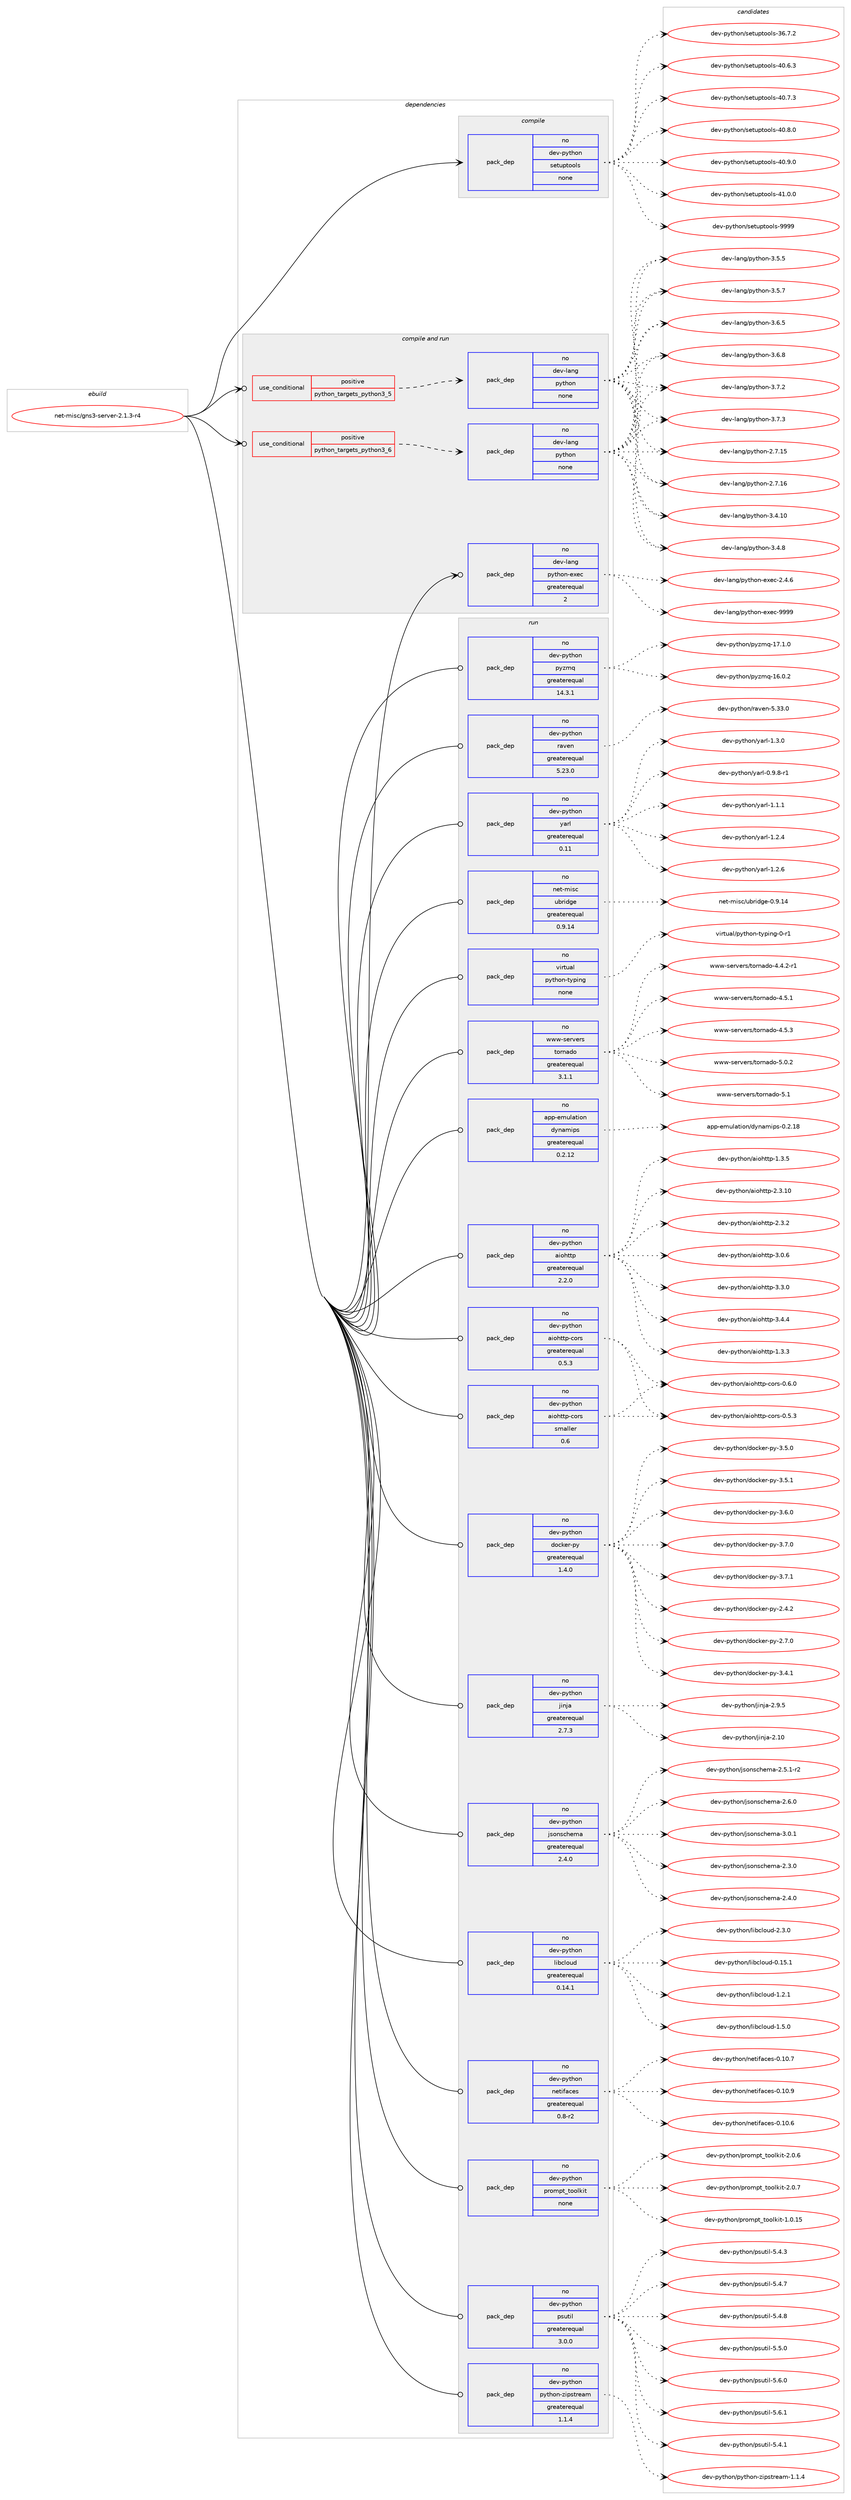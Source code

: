digraph prolog {

# *************
# Graph options
# *************

newrank=true;
concentrate=true;
compound=true;
graph [rankdir=LR,fontname=Helvetica,fontsize=10,ranksep=1.5];#, ranksep=2.5, nodesep=0.2];
edge  [arrowhead=vee];
node  [fontname=Helvetica,fontsize=10];

# **********
# The ebuild
# **********

subgraph cluster_leftcol {
color=gray;
rank=same;
label=<<i>ebuild</i>>;
id [label="net-misc/gns3-server-2.1.3-r4", color=red, width=4, href="../net-misc/gns3-server-2.1.3-r4.svg"];
}

# ****************
# The dependencies
# ****************

subgraph cluster_midcol {
color=gray;
label=<<i>dependencies</i>>;
subgraph cluster_compile {
fillcolor="#eeeeee";
style=filled;
label=<<i>compile</i>>;
subgraph pack2724 {
dependency3672 [label=<<TABLE BORDER="0" CELLBORDER="1" CELLSPACING="0" CELLPADDING="4" WIDTH="220"><TR><TD ROWSPAN="6" CELLPADDING="30">pack_dep</TD></TR><TR><TD WIDTH="110">no</TD></TR><TR><TD>dev-python</TD></TR><TR><TD>setuptools</TD></TR><TR><TD>none</TD></TR><TR><TD></TD></TR></TABLE>>, shape=none, color=blue];
}
id:e -> dependency3672:w [weight=20,style="solid",arrowhead="vee"];
}
subgraph cluster_compileandrun {
fillcolor="#eeeeee";
style=filled;
label=<<i>compile and run</i>>;
subgraph cond892 {
dependency3673 [label=<<TABLE BORDER="0" CELLBORDER="1" CELLSPACING="0" CELLPADDING="4"><TR><TD ROWSPAN="3" CELLPADDING="10">use_conditional</TD></TR><TR><TD>positive</TD></TR><TR><TD>python_targets_python3_5</TD></TR></TABLE>>, shape=none, color=red];
subgraph pack2725 {
dependency3674 [label=<<TABLE BORDER="0" CELLBORDER="1" CELLSPACING="0" CELLPADDING="4" WIDTH="220"><TR><TD ROWSPAN="6" CELLPADDING="30">pack_dep</TD></TR><TR><TD WIDTH="110">no</TD></TR><TR><TD>dev-lang</TD></TR><TR><TD>python</TD></TR><TR><TD>none</TD></TR><TR><TD></TD></TR></TABLE>>, shape=none, color=blue];
}
dependency3673:e -> dependency3674:w [weight=20,style="dashed",arrowhead="vee"];
}
id:e -> dependency3673:w [weight=20,style="solid",arrowhead="odotvee"];
subgraph cond893 {
dependency3675 [label=<<TABLE BORDER="0" CELLBORDER="1" CELLSPACING="0" CELLPADDING="4"><TR><TD ROWSPAN="3" CELLPADDING="10">use_conditional</TD></TR><TR><TD>positive</TD></TR><TR><TD>python_targets_python3_6</TD></TR></TABLE>>, shape=none, color=red];
subgraph pack2726 {
dependency3676 [label=<<TABLE BORDER="0" CELLBORDER="1" CELLSPACING="0" CELLPADDING="4" WIDTH="220"><TR><TD ROWSPAN="6" CELLPADDING="30">pack_dep</TD></TR><TR><TD WIDTH="110">no</TD></TR><TR><TD>dev-lang</TD></TR><TR><TD>python</TD></TR><TR><TD>none</TD></TR><TR><TD></TD></TR></TABLE>>, shape=none, color=blue];
}
dependency3675:e -> dependency3676:w [weight=20,style="dashed",arrowhead="vee"];
}
id:e -> dependency3675:w [weight=20,style="solid",arrowhead="odotvee"];
subgraph pack2727 {
dependency3677 [label=<<TABLE BORDER="0" CELLBORDER="1" CELLSPACING="0" CELLPADDING="4" WIDTH="220"><TR><TD ROWSPAN="6" CELLPADDING="30">pack_dep</TD></TR><TR><TD WIDTH="110">no</TD></TR><TR><TD>dev-lang</TD></TR><TR><TD>python-exec</TD></TR><TR><TD>greaterequal</TD></TR><TR><TD>2</TD></TR></TABLE>>, shape=none, color=blue];
}
id:e -> dependency3677:w [weight=20,style="solid",arrowhead="odotvee"];
}
subgraph cluster_run {
fillcolor="#eeeeee";
style=filled;
label=<<i>run</i>>;
subgraph pack2728 {
dependency3678 [label=<<TABLE BORDER="0" CELLBORDER="1" CELLSPACING="0" CELLPADDING="4" WIDTH="220"><TR><TD ROWSPAN="6" CELLPADDING="30">pack_dep</TD></TR><TR><TD WIDTH="110">no</TD></TR><TR><TD>app-emulation</TD></TR><TR><TD>dynamips</TD></TR><TR><TD>greaterequal</TD></TR><TR><TD>0.2.12</TD></TR></TABLE>>, shape=none, color=blue];
}
id:e -> dependency3678:w [weight=20,style="solid",arrowhead="odot"];
subgraph pack2729 {
dependency3679 [label=<<TABLE BORDER="0" CELLBORDER="1" CELLSPACING="0" CELLPADDING="4" WIDTH="220"><TR><TD ROWSPAN="6" CELLPADDING="30">pack_dep</TD></TR><TR><TD WIDTH="110">no</TD></TR><TR><TD>dev-python</TD></TR><TR><TD>aiohttp</TD></TR><TR><TD>greaterequal</TD></TR><TR><TD>2.2.0</TD></TR></TABLE>>, shape=none, color=blue];
}
id:e -> dependency3679:w [weight=20,style="solid",arrowhead="odot"];
subgraph pack2730 {
dependency3680 [label=<<TABLE BORDER="0" CELLBORDER="1" CELLSPACING="0" CELLPADDING="4" WIDTH="220"><TR><TD ROWSPAN="6" CELLPADDING="30">pack_dep</TD></TR><TR><TD WIDTH="110">no</TD></TR><TR><TD>dev-python</TD></TR><TR><TD>aiohttp-cors</TD></TR><TR><TD>greaterequal</TD></TR><TR><TD>0.5.3</TD></TR></TABLE>>, shape=none, color=blue];
}
id:e -> dependency3680:w [weight=20,style="solid",arrowhead="odot"];
subgraph pack2731 {
dependency3681 [label=<<TABLE BORDER="0" CELLBORDER="1" CELLSPACING="0" CELLPADDING="4" WIDTH="220"><TR><TD ROWSPAN="6" CELLPADDING="30">pack_dep</TD></TR><TR><TD WIDTH="110">no</TD></TR><TR><TD>dev-python</TD></TR><TR><TD>aiohttp-cors</TD></TR><TR><TD>smaller</TD></TR><TR><TD>0.6</TD></TR></TABLE>>, shape=none, color=blue];
}
id:e -> dependency3681:w [weight=20,style="solid",arrowhead="odot"];
subgraph pack2732 {
dependency3682 [label=<<TABLE BORDER="0" CELLBORDER="1" CELLSPACING="0" CELLPADDING="4" WIDTH="220"><TR><TD ROWSPAN="6" CELLPADDING="30">pack_dep</TD></TR><TR><TD WIDTH="110">no</TD></TR><TR><TD>dev-python</TD></TR><TR><TD>docker-py</TD></TR><TR><TD>greaterequal</TD></TR><TR><TD>1.4.0</TD></TR></TABLE>>, shape=none, color=blue];
}
id:e -> dependency3682:w [weight=20,style="solid",arrowhead="odot"];
subgraph pack2733 {
dependency3683 [label=<<TABLE BORDER="0" CELLBORDER="1" CELLSPACING="0" CELLPADDING="4" WIDTH="220"><TR><TD ROWSPAN="6" CELLPADDING="30">pack_dep</TD></TR><TR><TD WIDTH="110">no</TD></TR><TR><TD>dev-python</TD></TR><TR><TD>jinja</TD></TR><TR><TD>greaterequal</TD></TR><TR><TD>2.7.3</TD></TR></TABLE>>, shape=none, color=blue];
}
id:e -> dependency3683:w [weight=20,style="solid",arrowhead="odot"];
subgraph pack2734 {
dependency3684 [label=<<TABLE BORDER="0" CELLBORDER="1" CELLSPACING="0" CELLPADDING="4" WIDTH="220"><TR><TD ROWSPAN="6" CELLPADDING="30">pack_dep</TD></TR><TR><TD WIDTH="110">no</TD></TR><TR><TD>dev-python</TD></TR><TR><TD>jsonschema</TD></TR><TR><TD>greaterequal</TD></TR><TR><TD>2.4.0</TD></TR></TABLE>>, shape=none, color=blue];
}
id:e -> dependency3684:w [weight=20,style="solid",arrowhead="odot"];
subgraph pack2735 {
dependency3685 [label=<<TABLE BORDER="0" CELLBORDER="1" CELLSPACING="0" CELLPADDING="4" WIDTH="220"><TR><TD ROWSPAN="6" CELLPADDING="30">pack_dep</TD></TR><TR><TD WIDTH="110">no</TD></TR><TR><TD>dev-python</TD></TR><TR><TD>libcloud</TD></TR><TR><TD>greaterequal</TD></TR><TR><TD>0.14.1</TD></TR></TABLE>>, shape=none, color=blue];
}
id:e -> dependency3685:w [weight=20,style="solid",arrowhead="odot"];
subgraph pack2736 {
dependency3686 [label=<<TABLE BORDER="0" CELLBORDER="1" CELLSPACING="0" CELLPADDING="4" WIDTH="220"><TR><TD ROWSPAN="6" CELLPADDING="30">pack_dep</TD></TR><TR><TD WIDTH="110">no</TD></TR><TR><TD>dev-python</TD></TR><TR><TD>netifaces</TD></TR><TR><TD>greaterequal</TD></TR><TR><TD>0.8-r2</TD></TR></TABLE>>, shape=none, color=blue];
}
id:e -> dependency3686:w [weight=20,style="solid",arrowhead="odot"];
subgraph pack2737 {
dependency3687 [label=<<TABLE BORDER="0" CELLBORDER="1" CELLSPACING="0" CELLPADDING="4" WIDTH="220"><TR><TD ROWSPAN="6" CELLPADDING="30">pack_dep</TD></TR><TR><TD WIDTH="110">no</TD></TR><TR><TD>dev-python</TD></TR><TR><TD>prompt_toolkit</TD></TR><TR><TD>none</TD></TR><TR><TD></TD></TR></TABLE>>, shape=none, color=blue];
}
id:e -> dependency3687:w [weight=20,style="solid",arrowhead="odot"];
subgraph pack2738 {
dependency3688 [label=<<TABLE BORDER="0" CELLBORDER="1" CELLSPACING="0" CELLPADDING="4" WIDTH="220"><TR><TD ROWSPAN="6" CELLPADDING="30">pack_dep</TD></TR><TR><TD WIDTH="110">no</TD></TR><TR><TD>dev-python</TD></TR><TR><TD>psutil</TD></TR><TR><TD>greaterequal</TD></TR><TR><TD>3.0.0</TD></TR></TABLE>>, shape=none, color=blue];
}
id:e -> dependency3688:w [weight=20,style="solid",arrowhead="odot"];
subgraph pack2739 {
dependency3689 [label=<<TABLE BORDER="0" CELLBORDER="1" CELLSPACING="0" CELLPADDING="4" WIDTH="220"><TR><TD ROWSPAN="6" CELLPADDING="30">pack_dep</TD></TR><TR><TD WIDTH="110">no</TD></TR><TR><TD>dev-python</TD></TR><TR><TD>python-zipstream</TD></TR><TR><TD>greaterequal</TD></TR><TR><TD>1.1.4</TD></TR></TABLE>>, shape=none, color=blue];
}
id:e -> dependency3689:w [weight=20,style="solid",arrowhead="odot"];
subgraph pack2740 {
dependency3690 [label=<<TABLE BORDER="0" CELLBORDER="1" CELLSPACING="0" CELLPADDING="4" WIDTH="220"><TR><TD ROWSPAN="6" CELLPADDING="30">pack_dep</TD></TR><TR><TD WIDTH="110">no</TD></TR><TR><TD>dev-python</TD></TR><TR><TD>pyzmq</TD></TR><TR><TD>greaterequal</TD></TR><TR><TD>14.3.1</TD></TR></TABLE>>, shape=none, color=blue];
}
id:e -> dependency3690:w [weight=20,style="solid",arrowhead="odot"];
subgraph pack2741 {
dependency3691 [label=<<TABLE BORDER="0" CELLBORDER="1" CELLSPACING="0" CELLPADDING="4" WIDTH="220"><TR><TD ROWSPAN="6" CELLPADDING="30">pack_dep</TD></TR><TR><TD WIDTH="110">no</TD></TR><TR><TD>dev-python</TD></TR><TR><TD>raven</TD></TR><TR><TD>greaterequal</TD></TR><TR><TD>5.23.0</TD></TR></TABLE>>, shape=none, color=blue];
}
id:e -> dependency3691:w [weight=20,style="solid",arrowhead="odot"];
subgraph pack2742 {
dependency3692 [label=<<TABLE BORDER="0" CELLBORDER="1" CELLSPACING="0" CELLPADDING="4" WIDTH="220"><TR><TD ROWSPAN="6" CELLPADDING="30">pack_dep</TD></TR><TR><TD WIDTH="110">no</TD></TR><TR><TD>dev-python</TD></TR><TR><TD>yarl</TD></TR><TR><TD>greaterequal</TD></TR><TR><TD>0.11</TD></TR></TABLE>>, shape=none, color=blue];
}
id:e -> dependency3692:w [weight=20,style="solid",arrowhead="odot"];
subgraph pack2743 {
dependency3693 [label=<<TABLE BORDER="0" CELLBORDER="1" CELLSPACING="0" CELLPADDING="4" WIDTH="220"><TR><TD ROWSPAN="6" CELLPADDING="30">pack_dep</TD></TR><TR><TD WIDTH="110">no</TD></TR><TR><TD>net-misc</TD></TR><TR><TD>ubridge</TD></TR><TR><TD>greaterequal</TD></TR><TR><TD>0.9.14</TD></TR></TABLE>>, shape=none, color=blue];
}
id:e -> dependency3693:w [weight=20,style="solid",arrowhead="odot"];
subgraph pack2744 {
dependency3694 [label=<<TABLE BORDER="0" CELLBORDER="1" CELLSPACING="0" CELLPADDING="4" WIDTH="220"><TR><TD ROWSPAN="6" CELLPADDING="30">pack_dep</TD></TR><TR><TD WIDTH="110">no</TD></TR><TR><TD>virtual</TD></TR><TR><TD>python-typing</TD></TR><TR><TD>none</TD></TR><TR><TD></TD></TR></TABLE>>, shape=none, color=blue];
}
id:e -> dependency3694:w [weight=20,style="solid",arrowhead="odot"];
subgraph pack2745 {
dependency3695 [label=<<TABLE BORDER="0" CELLBORDER="1" CELLSPACING="0" CELLPADDING="4" WIDTH="220"><TR><TD ROWSPAN="6" CELLPADDING="30">pack_dep</TD></TR><TR><TD WIDTH="110">no</TD></TR><TR><TD>www-servers</TD></TR><TR><TD>tornado</TD></TR><TR><TD>greaterequal</TD></TR><TR><TD>3.1.1</TD></TR></TABLE>>, shape=none, color=blue];
}
id:e -> dependency3695:w [weight=20,style="solid",arrowhead="odot"];
}
}

# **************
# The candidates
# **************

subgraph cluster_choices {
rank=same;
color=gray;
label=<<i>candidates</i>>;

subgraph choice2724 {
color=black;
nodesep=1;
choice100101118451121211161041111104711510111611711211611111110811545515446554650 [label="dev-python/setuptools-36.7.2", color=red, width=4,href="../dev-python/setuptools-36.7.2.svg"];
choice100101118451121211161041111104711510111611711211611111110811545524846544651 [label="dev-python/setuptools-40.6.3", color=red, width=4,href="../dev-python/setuptools-40.6.3.svg"];
choice100101118451121211161041111104711510111611711211611111110811545524846554651 [label="dev-python/setuptools-40.7.3", color=red, width=4,href="../dev-python/setuptools-40.7.3.svg"];
choice100101118451121211161041111104711510111611711211611111110811545524846564648 [label="dev-python/setuptools-40.8.0", color=red, width=4,href="../dev-python/setuptools-40.8.0.svg"];
choice100101118451121211161041111104711510111611711211611111110811545524846574648 [label="dev-python/setuptools-40.9.0", color=red, width=4,href="../dev-python/setuptools-40.9.0.svg"];
choice100101118451121211161041111104711510111611711211611111110811545524946484648 [label="dev-python/setuptools-41.0.0", color=red, width=4,href="../dev-python/setuptools-41.0.0.svg"];
choice10010111845112121116104111110471151011161171121161111111081154557575757 [label="dev-python/setuptools-9999", color=red, width=4,href="../dev-python/setuptools-9999.svg"];
dependency3672:e -> choice100101118451121211161041111104711510111611711211611111110811545515446554650:w [style=dotted,weight="100"];
dependency3672:e -> choice100101118451121211161041111104711510111611711211611111110811545524846544651:w [style=dotted,weight="100"];
dependency3672:e -> choice100101118451121211161041111104711510111611711211611111110811545524846554651:w [style=dotted,weight="100"];
dependency3672:e -> choice100101118451121211161041111104711510111611711211611111110811545524846564648:w [style=dotted,weight="100"];
dependency3672:e -> choice100101118451121211161041111104711510111611711211611111110811545524846574648:w [style=dotted,weight="100"];
dependency3672:e -> choice100101118451121211161041111104711510111611711211611111110811545524946484648:w [style=dotted,weight="100"];
dependency3672:e -> choice10010111845112121116104111110471151011161171121161111111081154557575757:w [style=dotted,weight="100"];
}
subgraph choice2725 {
color=black;
nodesep=1;
choice10010111845108971101034711212111610411111045504655464953 [label="dev-lang/python-2.7.15", color=red, width=4,href="../dev-lang/python-2.7.15.svg"];
choice10010111845108971101034711212111610411111045504655464954 [label="dev-lang/python-2.7.16", color=red, width=4,href="../dev-lang/python-2.7.16.svg"];
choice10010111845108971101034711212111610411111045514652464948 [label="dev-lang/python-3.4.10", color=red, width=4,href="../dev-lang/python-3.4.10.svg"];
choice100101118451089711010347112121116104111110455146524656 [label="dev-lang/python-3.4.8", color=red, width=4,href="../dev-lang/python-3.4.8.svg"];
choice100101118451089711010347112121116104111110455146534653 [label="dev-lang/python-3.5.5", color=red, width=4,href="../dev-lang/python-3.5.5.svg"];
choice100101118451089711010347112121116104111110455146534655 [label="dev-lang/python-3.5.7", color=red, width=4,href="../dev-lang/python-3.5.7.svg"];
choice100101118451089711010347112121116104111110455146544653 [label="dev-lang/python-3.6.5", color=red, width=4,href="../dev-lang/python-3.6.5.svg"];
choice100101118451089711010347112121116104111110455146544656 [label="dev-lang/python-3.6.8", color=red, width=4,href="../dev-lang/python-3.6.8.svg"];
choice100101118451089711010347112121116104111110455146554650 [label="dev-lang/python-3.7.2", color=red, width=4,href="../dev-lang/python-3.7.2.svg"];
choice100101118451089711010347112121116104111110455146554651 [label="dev-lang/python-3.7.3", color=red, width=4,href="../dev-lang/python-3.7.3.svg"];
dependency3674:e -> choice10010111845108971101034711212111610411111045504655464953:w [style=dotted,weight="100"];
dependency3674:e -> choice10010111845108971101034711212111610411111045504655464954:w [style=dotted,weight="100"];
dependency3674:e -> choice10010111845108971101034711212111610411111045514652464948:w [style=dotted,weight="100"];
dependency3674:e -> choice100101118451089711010347112121116104111110455146524656:w [style=dotted,weight="100"];
dependency3674:e -> choice100101118451089711010347112121116104111110455146534653:w [style=dotted,weight="100"];
dependency3674:e -> choice100101118451089711010347112121116104111110455146534655:w [style=dotted,weight="100"];
dependency3674:e -> choice100101118451089711010347112121116104111110455146544653:w [style=dotted,weight="100"];
dependency3674:e -> choice100101118451089711010347112121116104111110455146544656:w [style=dotted,weight="100"];
dependency3674:e -> choice100101118451089711010347112121116104111110455146554650:w [style=dotted,weight="100"];
dependency3674:e -> choice100101118451089711010347112121116104111110455146554651:w [style=dotted,weight="100"];
}
subgraph choice2726 {
color=black;
nodesep=1;
choice10010111845108971101034711212111610411111045504655464953 [label="dev-lang/python-2.7.15", color=red, width=4,href="../dev-lang/python-2.7.15.svg"];
choice10010111845108971101034711212111610411111045504655464954 [label="dev-lang/python-2.7.16", color=red, width=4,href="../dev-lang/python-2.7.16.svg"];
choice10010111845108971101034711212111610411111045514652464948 [label="dev-lang/python-3.4.10", color=red, width=4,href="../dev-lang/python-3.4.10.svg"];
choice100101118451089711010347112121116104111110455146524656 [label="dev-lang/python-3.4.8", color=red, width=4,href="../dev-lang/python-3.4.8.svg"];
choice100101118451089711010347112121116104111110455146534653 [label="dev-lang/python-3.5.5", color=red, width=4,href="../dev-lang/python-3.5.5.svg"];
choice100101118451089711010347112121116104111110455146534655 [label="dev-lang/python-3.5.7", color=red, width=4,href="../dev-lang/python-3.5.7.svg"];
choice100101118451089711010347112121116104111110455146544653 [label="dev-lang/python-3.6.5", color=red, width=4,href="../dev-lang/python-3.6.5.svg"];
choice100101118451089711010347112121116104111110455146544656 [label="dev-lang/python-3.6.8", color=red, width=4,href="../dev-lang/python-3.6.8.svg"];
choice100101118451089711010347112121116104111110455146554650 [label="dev-lang/python-3.7.2", color=red, width=4,href="../dev-lang/python-3.7.2.svg"];
choice100101118451089711010347112121116104111110455146554651 [label="dev-lang/python-3.7.3", color=red, width=4,href="../dev-lang/python-3.7.3.svg"];
dependency3676:e -> choice10010111845108971101034711212111610411111045504655464953:w [style=dotted,weight="100"];
dependency3676:e -> choice10010111845108971101034711212111610411111045504655464954:w [style=dotted,weight="100"];
dependency3676:e -> choice10010111845108971101034711212111610411111045514652464948:w [style=dotted,weight="100"];
dependency3676:e -> choice100101118451089711010347112121116104111110455146524656:w [style=dotted,weight="100"];
dependency3676:e -> choice100101118451089711010347112121116104111110455146534653:w [style=dotted,weight="100"];
dependency3676:e -> choice100101118451089711010347112121116104111110455146534655:w [style=dotted,weight="100"];
dependency3676:e -> choice100101118451089711010347112121116104111110455146544653:w [style=dotted,weight="100"];
dependency3676:e -> choice100101118451089711010347112121116104111110455146544656:w [style=dotted,weight="100"];
dependency3676:e -> choice100101118451089711010347112121116104111110455146554650:w [style=dotted,weight="100"];
dependency3676:e -> choice100101118451089711010347112121116104111110455146554651:w [style=dotted,weight="100"];
}
subgraph choice2727 {
color=black;
nodesep=1;
choice1001011184510897110103471121211161041111104510112010199455046524654 [label="dev-lang/python-exec-2.4.6", color=red, width=4,href="../dev-lang/python-exec-2.4.6.svg"];
choice10010111845108971101034711212111610411111045101120101994557575757 [label="dev-lang/python-exec-9999", color=red, width=4,href="../dev-lang/python-exec-9999.svg"];
dependency3677:e -> choice1001011184510897110103471121211161041111104510112010199455046524654:w [style=dotted,weight="100"];
dependency3677:e -> choice10010111845108971101034711212111610411111045101120101994557575757:w [style=dotted,weight="100"];
}
subgraph choice2728 {
color=black;
nodesep=1;
choice971121124510110911710897116105111110471001211109710910511211545484650464956 [label="app-emulation/dynamips-0.2.18", color=red, width=4,href="../app-emulation/dynamips-0.2.18.svg"];
dependency3678:e -> choice971121124510110911710897116105111110471001211109710910511211545484650464956:w [style=dotted,weight="100"];
}
subgraph choice2729 {
color=black;
nodesep=1;
choice100101118451121211161041111104797105111104116116112454946514651 [label="dev-python/aiohttp-1.3.3", color=red, width=4,href="../dev-python/aiohttp-1.3.3.svg"];
choice100101118451121211161041111104797105111104116116112454946514653 [label="dev-python/aiohttp-1.3.5", color=red, width=4,href="../dev-python/aiohttp-1.3.5.svg"];
choice10010111845112121116104111110479710511110411611611245504651464948 [label="dev-python/aiohttp-2.3.10", color=red, width=4,href="../dev-python/aiohttp-2.3.10.svg"];
choice100101118451121211161041111104797105111104116116112455046514650 [label="dev-python/aiohttp-2.3.2", color=red, width=4,href="../dev-python/aiohttp-2.3.2.svg"];
choice100101118451121211161041111104797105111104116116112455146484654 [label="dev-python/aiohttp-3.0.6", color=red, width=4,href="../dev-python/aiohttp-3.0.6.svg"];
choice100101118451121211161041111104797105111104116116112455146514648 [label="dev-python/aiohttp-3.3.0", color=red, width=4,href="../dev-python/aiohttp-3.3.0.svg"];
choice100101118451121211161041111104797105111104116116112455146524652 [label="dev-python/aiohttp-3.4.4", color=red, width=4,href="../dev-python/aiohttp-3.4.4.svg"];
dependency3679:e -> choice100101118451121211161041111104797105111104116116112454946514651:w [style=dotted,weight="100"];
dependency3679:e -> choice100101118451121211161041111104797105111104116116112454946514653:w [style=dotted,weight="100"];
dependency3679:e -> choice10010111845112121116104111110479710511110411611611245504651464948:w [style=dotted,weight="100"];
dependency3679:e -> choice100101118451121211161041111104797105111104116116112455046514650:w [style=dotted,weight="100"];
dependency3679:e -> choice100101118451121211161041111104797105111104116116112455146484654:w [style=dotted,weight="100"];
dependency3679:e -> choice100101118451121211161041111104797105111104116116112455146514648:w [style=dotted,weight="100"];
dependency3679:e -> choice100101118451121211161041111104797105111104116116112455146524652:w [style=dotted,weight="100"];
}
subgraph choice2730 {
color=black;
nodesep=1;
choice1001011184511212111610411111047971051111041161161124599111114115454846534651 [label="dev-python/aiohttp-cors-0.5.3", color=red, width=4,href="../dev-python/aiohttp-cors-0.5.3.svg"];
choice1001011184511212111610411111047971051111041161161124599111114115454846544648 [label="dev-python/aiohttp-cors-0.6.0", color=red, width=4,href="../dev-python/aiohttp-cors-0.6.0.svg"];
dependency3680:e -> choice1001011184511212111610411111047971051111041161161124599111114115454846534651:w [style=dotted,weight="100"];
dependency3680:e -> choice1001011184511212111610411111047971051111041161161124599111114115454846544648:w [style=dotted,weight="100"];
}
subgraph choice2731 {
color=black;
nodesep=1;
choice1001011184511212111610411111047971051111041161161124599111114115454846534651 [label="dev-python/aiohttp-cors-0.5.3", color=red, width=4,href="../dev-python/aiohttp-cors-0.5.3.svg"];
choice1001011184511212111610411111047971051111041161161124599111114115454846544648 [label="dev-python/aiohttp-cors-0.6.0", color=red, width=4,href="../dev-python/aiohttp-cors-0.6.0.svg"];
dependency3681:e -> choice1001011184511212111610411111047971051111041161161124599111114115454846534651:w [style=dotted,weight="100"];
dependency3681:e -> choice1001011184511212111610411111047971051111041161161124599111114115454846544648:w [style=dotted,weight="100"];
}
subgraph choice2732 {
color=black;
nodesep=1;
choice10010111845112121116104111110471001119910710111445112121455046524650 [label="dev-python/docker-py-2.4.2", color=red, width=4,href="../dev-python/docker-py-2.4.2.svg"];
choice10010111845112121116104111110471001119910710111445112121455046554648 [label="dev-python/docker-py-2.7.0", color=red, width=4,href="../dev-python/docker-py-2.7.0.svg"];
choice10010111845112121116104111110471001119910710111445112121455146524649 [label="dev-python/docker-py-3.4.1", color=red, width=4,href="../dev-python/docker-py-3.4.1.svg"];
choice10010111845112121116104111110471001119910710111445112121455146534648 [label="dev-python/docker-py-3.5.0", color=red, width=4,href="../dev-python/docker-py-3.5.0.svg"];
choice10010111845112121116104111110471001119910710111445112121455146534649 [label="dev-python/docker-py-3.5.1", color=red, width=4,href="../dev-python/docker-py-3.5.1.svg"];
choice10010111845112121116104111110471001119910710111445112121455146544648 [label="dev-python/docker-py-3.6.0", color=red, width=4,href="../dev-python/docker-py-3.6.0.svg"];
choice10010111845112121116104111110471001119910710111445112121455146554648 [label="dev-python/docker-py-3.7.0", color=red, width=4,href="../dev-python/docker-py-3.7.0.svg"];
choice10010111845112121116104111110471001119910710111445112121455146554649 [label="dev-python/docker-py-3.7.1", color=red, width=4,href="../dev-python/docker-py-3.7.1.svg"];
dependency3682:e -> choice10010111845112121116104111110471001119910710111445112121455046524650:w [style=dotted,weight="100"];
dependency3682:e -> choice10010111845112121116104111110471001119910710111445112121455046554648:w [style=dotted,weight="100"];
dependency3682:e -> choice10010111845112121116104111110471001119910710111445112121455146524649:w [style=dotted,weight="100"];
dependency3682:e -> choice10010111845112121116104111110471001119910710111445112121455146534648:w [style=dotted,weight="100"];
dependency3682:e -> choice10010111845112121116104111110471001119910710111445112121455146534649:w [style=dotted,weight="100"];
dependency3682:e -> choice10010111845112121116104111110471001119910710111445112121455146544648:w [style=dotted,weight="100"];
dependency3682:e -> choice10010111845112121116104111110471001119910710111445112121455146554648:w [style=dotted,weight="100"];
dependency3682:e -> choice10010111845112121116104111110471001119910710111445112121455146554649:w [style=dotted,weight="100"];
}
subgraph choice2733 {
color=black;
nodesep=1;
choice1001011184511212111610411111047106105110106974550464948 [label="dev-python/jinja-2.10", color=red, width=4,href="../dev-python/jinja-2.10.svg"];
choice100101118451121211161041111104710610511010697455046574653 [label="dev-python/jinja-2.9.5", color=red, width=4,href="../dev-python/jinja-2.9.5.svg"];
dependency3683:e -> choice1001011184511212111610411111047106105110106974550464948:w [style=dotted,weight="100"];
dependency3683:e -> choice100101118451121211161041111104710610511010697455046574653:w [style=dotted,weight="100"];
}
subgraph choice2734 {
color=black;
nodesep=1;
choice10010111845112121116104111110471061151111101159910410110997455046514648 [label="dev-python/jsonschema-2.3.0", color=red, width=4,href="../dev-python/jsonschema-2.3.0.svg"];
choice10010111845112121116104111110471061151111101159910410110997455046524648 [label="dev-python/jsonschema-2.4.0", color=red, width=4,href="../dev-python/jsonschema-2.4.0.svg"];
choice100101118451121211161041111104710611511111011599104101109974550465346494511450 [label="dev-python/jsonschema-2.5.1-r2", color=red, width=4,href="../dev-python/jsonschema-2.5.1-r2.svg"];
choice10010111845112121116104111110471061151111101159910410110997455046544648 [label="dev-python/jsonschema-2.6.0", color=red, width=4,href="../dev-python/jsonschema-2.6.0.svg"];
choice10010111845112121116104111110471061151111101159910410110997455146484649 [label="dev-python/jsonschema-3.0.1", color=red, width=4,href="../dev-python/jsonschema-3.0.1.svg"];
dependency3684:e -> choice10010111845112121116104111110471061151111101159910410110997455046514648:w [style=dotted,weight="100"];
dependency3684:e -> choice10010111845112121116104111110471061151111101159910410110997455046524648:w [style=dotted,weight="100"];
dependency3684:e -> choice100101118451121211161041111104710611511111011599104101109974550465346494511450:w [style=dotted,weight="100"];
dependency3684:e -> choice10010111845112121116104111110471061151111101159910410110997455046544648:w [style=dotted,weight="100"];
dependency3684:e -> choice10010111845112121116104111110471061151111101159910410110997455146484649:w [style=dotted,weight="100"];
}
subgraph choice2735 {
color=black;
nodesep=1;
choice1001011184511212111610411111047108105989910811111710045484649534649 [label="dev-python/libcloud-0.15.1", color=red, width=4,href="../dev-python/libcloud-0.15.1.svg"];
choice10010111845112121116104111110471081059899108111117100454946504649 [label="dev-python/libcloud-1.2.1", color=red, width=4,href="../dev-python/libcloud-1.2.1.svg"];
choice10010111845112121116104111110471081059899108111117100454946534648 [label="dev-python/libcloud-1.5.0", color=red, width=4,href="../dev-python/libcloud-1.5.0.svg"];
choice10010111845112121116104111110471081059899108111117100455046514648 [label="dev-python/libcloud-2.3.0", color=red, width=4,href="../dev-python/libcloud-2.3.0.svg"];
dependency3685:e -> choice1001011184511212111610411111047108105989910811111710045484649534649:w [style=dotted,weight="100"];
dependency3685:e -> choice10010111845112121116104111110471081059899108111117100454946504649:w [style=dotted,weight="100"];
dependency3685:e -> choice10010111845112121116104111110471081059899108111117100454946534648:w [style=dotted,weight="100"];
dependency3685:e -> choice10010111845112121116104111110471081059899108111117100455046514648:w [style=dotted,weight="100"];
}
subgraph choice2736 {
color=black;
nodesep=1;
choice1001011184511212111610411111047110101116105102979910111545484649484654 [label="dev-python/netifaces-0.10.6", color=red, width=4,href="../dev-python/netifaces-0.10.6.svg"];
choice1001011184511212111610411111047110101116105102979910111545484649484655 [label="dev-python/netifaces-0.10.7", color=red, width=4,href="../dev-python/netifaces-0.10.7.svg"];
choice1001011184511212111610411111047110101116105102979910111545484649484657 [label="dev-python/netifaces-0.10.9", color=red, width=4,href="../dev-python/netifaces-0.10.9.svg"];
dependency3686:e -> choice1001011184511212111610411111047110101116105102979910111545484649484654:w [style=dotted,weight="100"];
dependency3686:e -> choice1001011184511212111610411111047110101116105102979910111545484649484655:w [style=dotted,weight="100"];
dependency3686:e -> choice1001011184511212111610411111047110101116105102979910111545484649484657:w [style=dotted,weight="100"];
}
subgraph choice2737 {
color=black;
nodesep=1;
choice10010111845112121116104111110471121141111091121169511611111110810710511645494648464953 [label="dev-python/prompt_toolkit-1.0.15", color=red, width=4,href="../dev-python/prompt_toolkit-1.0.15.svg"];
choice100101118451121211161041111104711211411110911211695116111111108107105116455046484654 [label="dev-python/prompt_toolkit-2.0.6", color=red, width=4,href="../dev-python/prompt_toolkit-2.0.6.svg"];
choice100101118451121211161041111104711211411110911211695116111111108107105116455046484655 [label="dev-python/prompt_toolkit-2.0.7", color=red, width=4,href="../dev-python/prompt_toolkit-2.0.7.svg"];
dependency3687:e -> choice10010111845112121116104111110471121141111091121169511611111110810710511645494648464953:w [style=dotted,weight="100"];
dependency3687:e -> choice100101118451121211161041111104711211411110911211695116111111108107105116455046484654:w [style=dotted,weight="100"];
dependency3687:e -> choice100101118451121211161041111104711211411110911211695116111111108107105116455046484655:w [style=dotted,weight="100"];
}
subgraph choice2738 {
color=black;
nodesep=1;
choice1001011184511212111610411111047112115117116105108455346524649 [label="dev-python/psutil-5.4.1", color=red, width=4,href="../dev-python/psutil-5.4.1.svg"];
choice1001011184511212111610411111047112115117116105108455346524651 [label="dev-python/psutil-5.4.3", color=red, width=4,href="../dev-python/psutil-5.4.3.svg"];
choice1001011184511212111610411111047112115117116105108455346524655 [label="dev-python/psutil-5.4.7", color=red, width=4,href="../dev-python/psutil-5.4.7.svg"];
choice1001011184511212111610411111047112115117116105108455346524656 [label="dev-python/psutil-5.4.8", color=red, width=4,href="../dev-python/psutil-5.4.8.svg"];
choice1001011184511212111610411111047112115117116105108455346534648 [label="dev-python/psutil-5.5.0", color=red, width=4,href="../dev-python/psutil-5.5.0.svg"];
choice1001011184511212111610411111047112115117116105108455346544648 [label="dev-python/psutil-5.6.0", color=red, width=4,href="../dev-python/psutil-5.6.0.svg"];
choice1001011184511212111610411111047112115117116105108455346544649 [label="dev-python/psutil-5.6.1", color=red, width=4,href="../dev-python/psutil-5.6.1.svg"];
dependency3688:e -> choice1001011184511212111610411111047112115117116105108455346524649:w [style=dotted,weight="100"];
dependency3688:e -> choice1001011184511212111610411111047112115117116105108455346524651:w [style=dotted,weight="100"];
dependency3688:e -> choice1001011184511212111610411111047112115117116105108455346524655:w [style=dotted,weight="100"];
dependency3688:e -> choice1001011184511212111610411111047112115117116105108455346524656:w [style=dotted,weight="100"];
dependency3688:e -> choice1001011184511212111610411111047112115117116105108455346534648:w [style=dotted,weight="100"];
dependency3688:e -> choice1001011184511212111610411111047112115117116105108455346544648:w [style=dotted,weight="100"];
dependency3688:e -> choice1001011184511212111610411111047112115117116105108455346544649:w [style=dotted,weight="100"];
}
subgraph choice2739 {
color=black;
nodesep=1;
choice10010111845112121116104111110471121211161041111104512210511211511611410197109454946494652 [label="dev-python/python-zipstream-1.1.4", color=red, width=4,href="../dev-python/python-zipstream-1.1.4.svg"];
dependency3689:e -> choice10010111845112121116104111110471121211161041111104512210511211511611410197109454946494652:w [style=dotted,weight="100"];
}
subgraph choice2740 {
color=black;
nodesep=1;
choice100101118451121211161041111104711212112210911345495446484650 [label="dev-python/pyzmq-16.0.2", color=red, width=4,href="../dev-python/pyzmq-16.0.2.svg"];
choice100101118451121211161041111104711212112210911345495546494648 [label="dev-python/pyzmq-17.1.0", color=red, width=4,href="../dev-python/pyzmq-17.1.0.svg"];
dependency3690:e -> choice100101118451121211161041111104711212112210911345495446484650:w [style=dotted,weight="100"];
dependency3690:e -> choice100101118451121211161041111104711212112210911345495546494648:w [style=dotted,weight="100"];
}
subgraph choice2741 {
color=black;
nodesep=1;
choice10010111845112121116104111110471149711810111045534651514648 [label="dev-python/raven-5.33.0", color=red, width=4,href="../dev-python/raven-5.33.0.svg"];
dependency3691:e -> choice10010111845112121116104111110471149711810111045534651514648:w [style=dotted,weight="100"];
}
subgraph choice2742 {
color=black;
nodesep=1;
choice1001011184511212111610411111047121971141084548465746564511449 [label="dev-python/yarl-0.9.8-r1", color=red, width=4,href="../dev-python/yarl-0.9.8-r1.svg"];
choice100101118451121211161041111104712197114108454946494649 [label="dev-python/yarl-1.1.1", color=red, width=4,href="../dev-python/yarl-1.1.1.svg"];
choice100101118451121211161041111104712197114108454946504652 [label="dev-python/yarl-1.2.4", color=red, width=4,href="../dev-python/yarl-1.2.4.svg"];
choice100101118451121211161041111104712197114108454946504654 [label="dev-python/yarl-1.2.6", color=red, width=4,href="../dev-python/yarl-1.2.6.svg"];
choice100101118451121211161041111104712197114108454946514648 [label="dev-python/yarl-1.3.0", color=red, width=4,href="../dev-python/yarl-1.3.0.svg"];
dependency3692:e -> choice1001011184511212111610411111047121971141084548465746564511449:w [style=dotted,weight="100"];
dependency3692:e -> choice100101118451121211161041111104712197114108454946494649:w [style=dotted,weight="100"];
dependency3692:e -> choice100101118451121211161041111104712197114108454946504652:w [style=dotted,weight="100"];
dependency3692:e -> choice100101118451121211161041111104712197114108454946504654:w [style=dotted,weight="100"];
dependency3692:e -> choice100101118451121211161041111104712197114108454946514648:w [style=dotted,weight="100"];
}
subgraph choice2743 {
color=black;
nodesep=1;
choice1101011164510910511599471179811410510010310145484657464952 [label="net-misc/ubridge-0.9.14", color=red, width=4,href="../net-misc/ubridge-0.9.14.svg"];
dependency3693:e -> choice1101011164510910511599471179811410510010310145484657464952:w [style=dotted,weight="100"];
}
subgraph choice2744 {
color=black;
nodesep=1;
choice11810511411611797108471121211161041111104511612111210511010345484511449 [label="virtual/python-typing-0-r1", color=red, width=4,href="../virtual/python-typing-0-r1.svg"];
dependency3694:e -> choice11810511411611797108471121211161041111104511612111210511010345484511449:w [style=dotted,weight="100"];
}
subgraph choice2745 {
color=black;
nodesep=1;
choice1191191194511510111411810111411547116111114110971001114552465246504511449 [label="www-servers/tornado-4.4.2-r1", color=red, width=4,href="../www-servers/tornado-4.4.2-r1.svg"];
choice119119119451151011141181011141154711611111411097100111455246534649 [label="www-servers/tornado-4.5.1", color=red, width=4,href="../www-servers/tornado-4.5.1.svg"];
choice119119119451151011141181011141154711611111411097100111455246534651 [label="www-servers/tornado-4.5.3", color=red, width=4,href="../www-servers/tornado-4.5.3.svg"];
choice119119119451151011141181011141154711611111411097100111455346484650 [label="www-servers/tornado-5.0.2", color=red, width=4,href="../www-servers/tornado-5.0.2.svg"];
choice11911911945115101114118101114115471161111141109710011145534649 [label="www-servers/tornado-5.1", color=red, width=4,href="../www-servers/tornado-5.1.svg"];
dependency3695:e -> choice1191191194511510111411810111411547116111114110971001114552465246504511449:w [style=dotted,weight="100"];
dependency3695:e -> choice119119119451151011141181011141154711611111411097100111455246534649:w [style=dotted,weight="100"];
dependency3695:e -> choice119119119451151011141181011141154711611111411097100111455246534651:w [style=dotted,weight="100"];
dependency3695:e -> choice119119119451151011141181011141154711611111411097100111455346484650:w [style=dotted,weight="100"];
dependency3695:e -> choice11911911945115101114118101114115471161111141109710011145534649:w [style=dotted,weight="100"];
}
}

}

